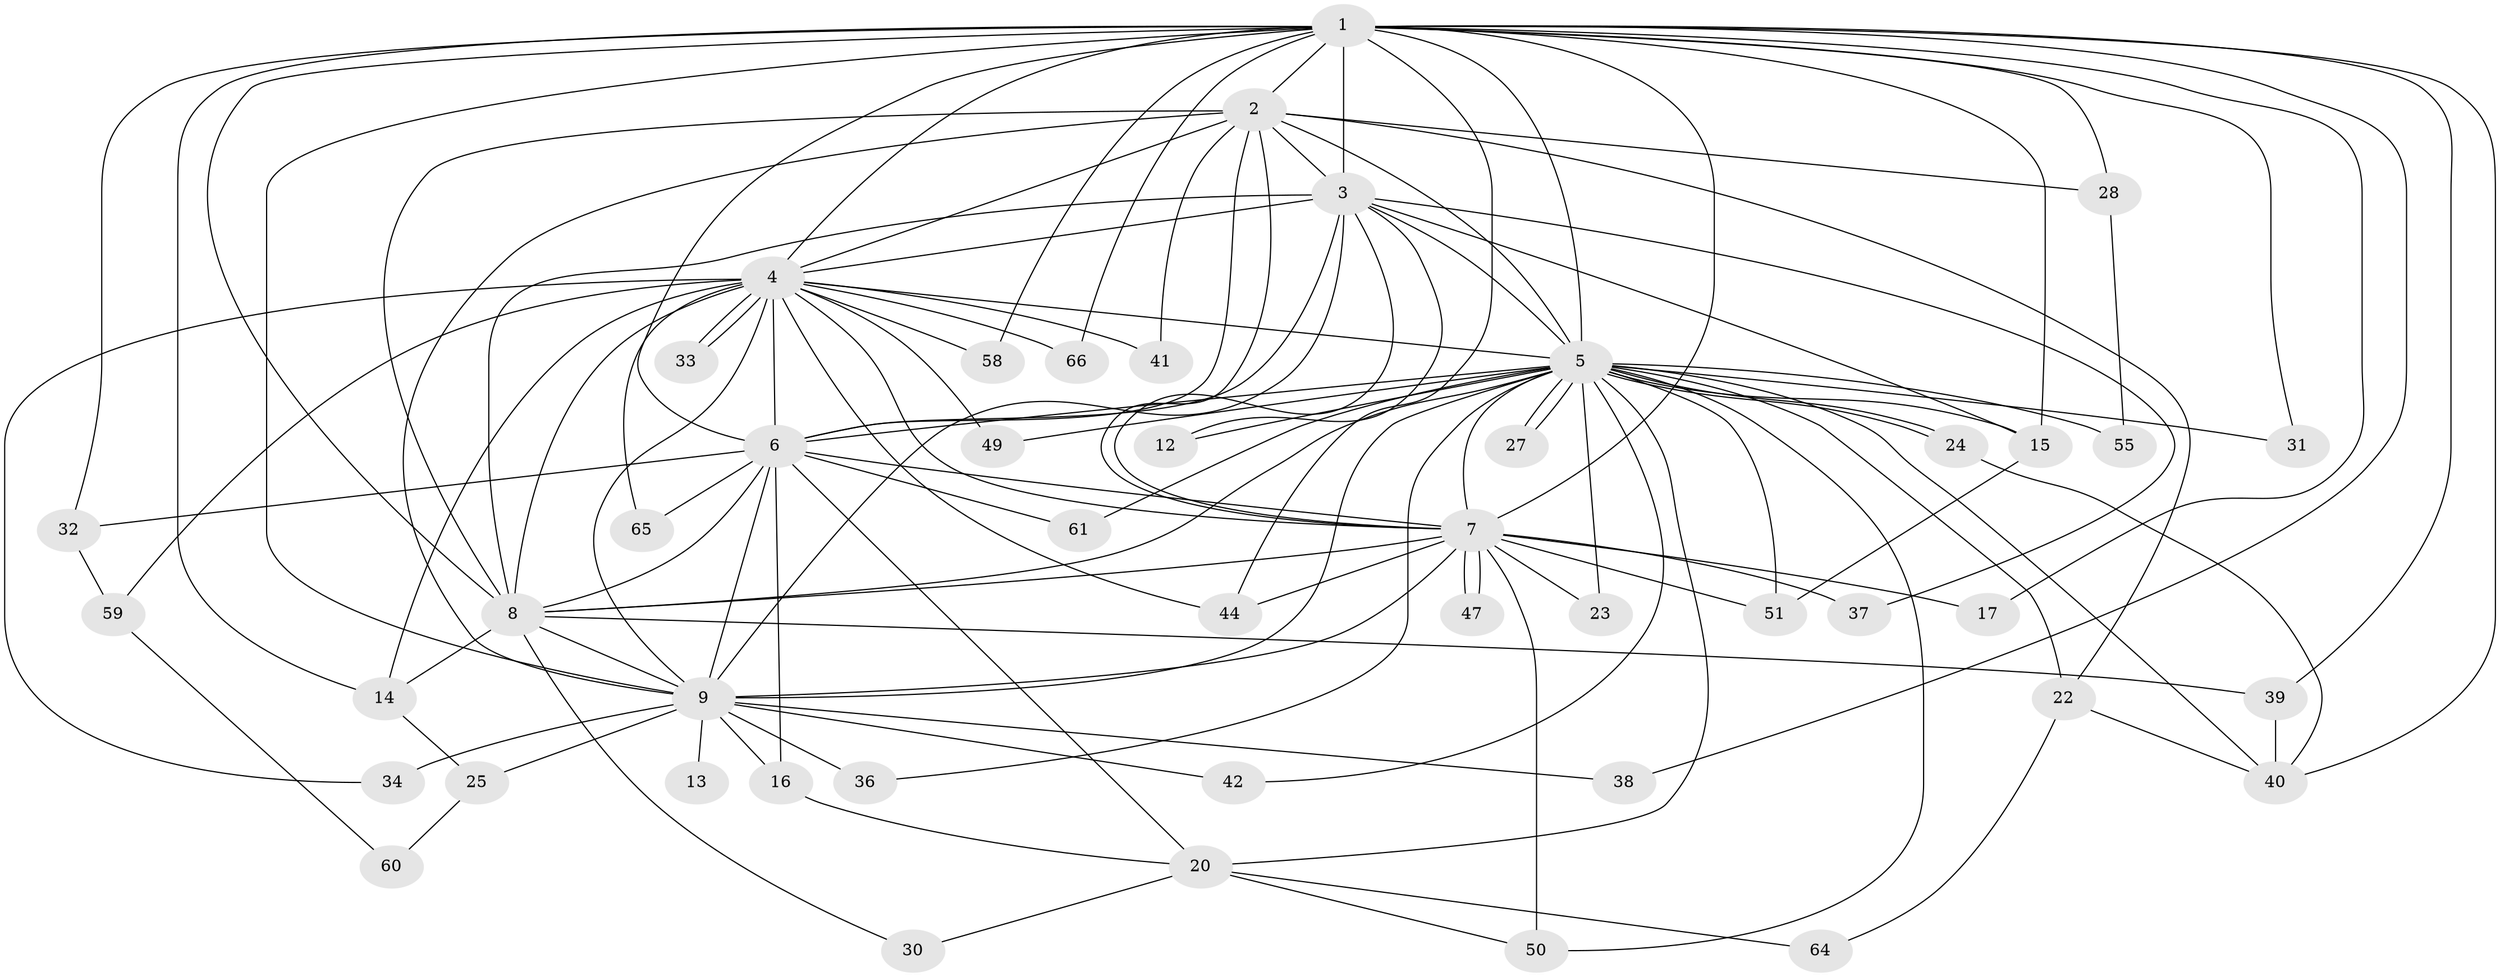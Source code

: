 // original degree distribution, {21: 0.015151515151515152, 13: 0.030303030303030304, 12: 0.015151515151515152, 22: 0.015151515151515152, 29: 0.015151515151515152, 15: 0.030303030303030304, 20: 0.015151515151515152, 14: 0.015151515151515152, 2: 0.5303030303030303, 4: 0.07575757575757576, 5: 0.015151515151515152, 3: 0.22727272727272727}
// Generated by graph-tools (version 1.1) at 2025/10/02/27/25 16:10:57]
// undirected, 47 vertices, 120 edges
graph export_dot {
graph [start="1"]
  node [color=gray90,style=filled];
  1 [super="+57"];
  2 [super="+21"];
  3 [super="+48"];
  4 [super="+43"];
  5 [super="+19"];
  6 [super="+18"];
  7 [super="+11"];
  8 [super="+29"];
  9 [super="+10"];
  12;
  13;
  14 [super="+35"];
  15 [super="+26"];
  16;
  17;
  20 [super="+46"];
  22 [super="+63"];
  23;
  24;
  25;
  27;
  28;
  30;
  31;
  32;
  33 [super="+62"];
  34 [super="+45"];
  36;
  37;
  38;
  39;
  40 [super="+52"];
  41;
  42;
  44 [super="+54"];
  47;
  49;
  50 [super="+56"];
  51 [super="+53"];
  55;
  58;
  59;
  60;
  61;
  64;
  65;
  66;
  1 -- 2;
  1 -- 3;
  1 -- 4;
  1 -- 5;
  1 -- 6;
  1 -- 7;
  1 -- 8;
  1 -- 9 [weight=2];
  1 -- 14;
  1 -- 15;
  1 -- 17;
  1 -- 28;
  1 -- 31;
  1 -- 32;
  1 -- 38;
  1 -- 39;
  1 -- 44;
  1 -- 58;
  1 -- 66;
  1 -- 40;
  2 -- 3;
  2 -- 4;
  2 -- 5 [weight=2];
  2 -- 6;
  2 -- 7;
  2 -- 8;
  2 -- 9 [weight=2];
  2 -- 22;
  2 -- 28;
  2 -- 41;
  3 -- 4;
  3 -- 5;
  3 -- 6;
  3 -- 7;
  3 -- 8;
  3 -- 9 [weight=2];
  3 -- 12;
  3 -- 37;
  3 -- 15;
  4 -- 5 [weight=2];
  4 -- 6;
  4 -- 7;
  4 -- 8;
  4 -- 9 [weight=2];
  4 -- 33 [weight=2];
  4 -- 33;
  4 -- 41;
  4 -- 44;
  4 -- 49;
  4 -- 58;
  4 -- 59;
  4 -- 65;
  4 -- 66;
  4 -- 14;
  4 -- 34;
  5 -- 6;
  5 -- 7 [weight=2];
  5 -- 8;
  5 -- 9 [weight=2];
  5 -- 12;
  5 -- 15 [weight=2];
  5 -- 20;
  5 -- 22;
  5 -- 23;
  5 -- 24;
  5 -- 24;
  5 -- 27;
  5 -- 27;
  5 -- 31;
  5 -- 36;
  5 -- 40;
  5 -- 42;
  5 -- 49;
  5 -- 51;
  5 -- 55;
  5 -- 61;
  5 -- 50;
  6 -- 7 [weight=2];
  6 -- 8;
  6 -- 9 [weight=2];
  6 -- 16;
  6 -- 32;
  6 -- 61;
  6 -- 65;
  6 -- 20;
  7 -- 8;
  7 -- 9 [weight=3];
  7 -- 17;
  7 -- 23;
  7 -- 37;
  7 -- 47;
  7 -- 47;
  7 -- 50;
  7 -- 51;
  7 -- 44;
  8 -- 9 [weight=2];
  8 -- 14;
  8 -- 30;
  8 -- 39;
  9 -- 13 [weight=2];
  9 -- 16;
  9 -- 25;
  9 -- 34 [weight=2];
  9 -- 36;
  9 -- 42;
  9 -- 38;
  14 -- 25;
  15 -- 51;
  16 -- 20;
  20 -- 30;
  20 -- 64;
  20 -- 50;
  22 -- 40;
  22 -- 64;
  24 -- 40;
  25 -- 60;
  28 -- 55;
  32 -- 59;
  39 -- 40;
  59 -- 60;
}
